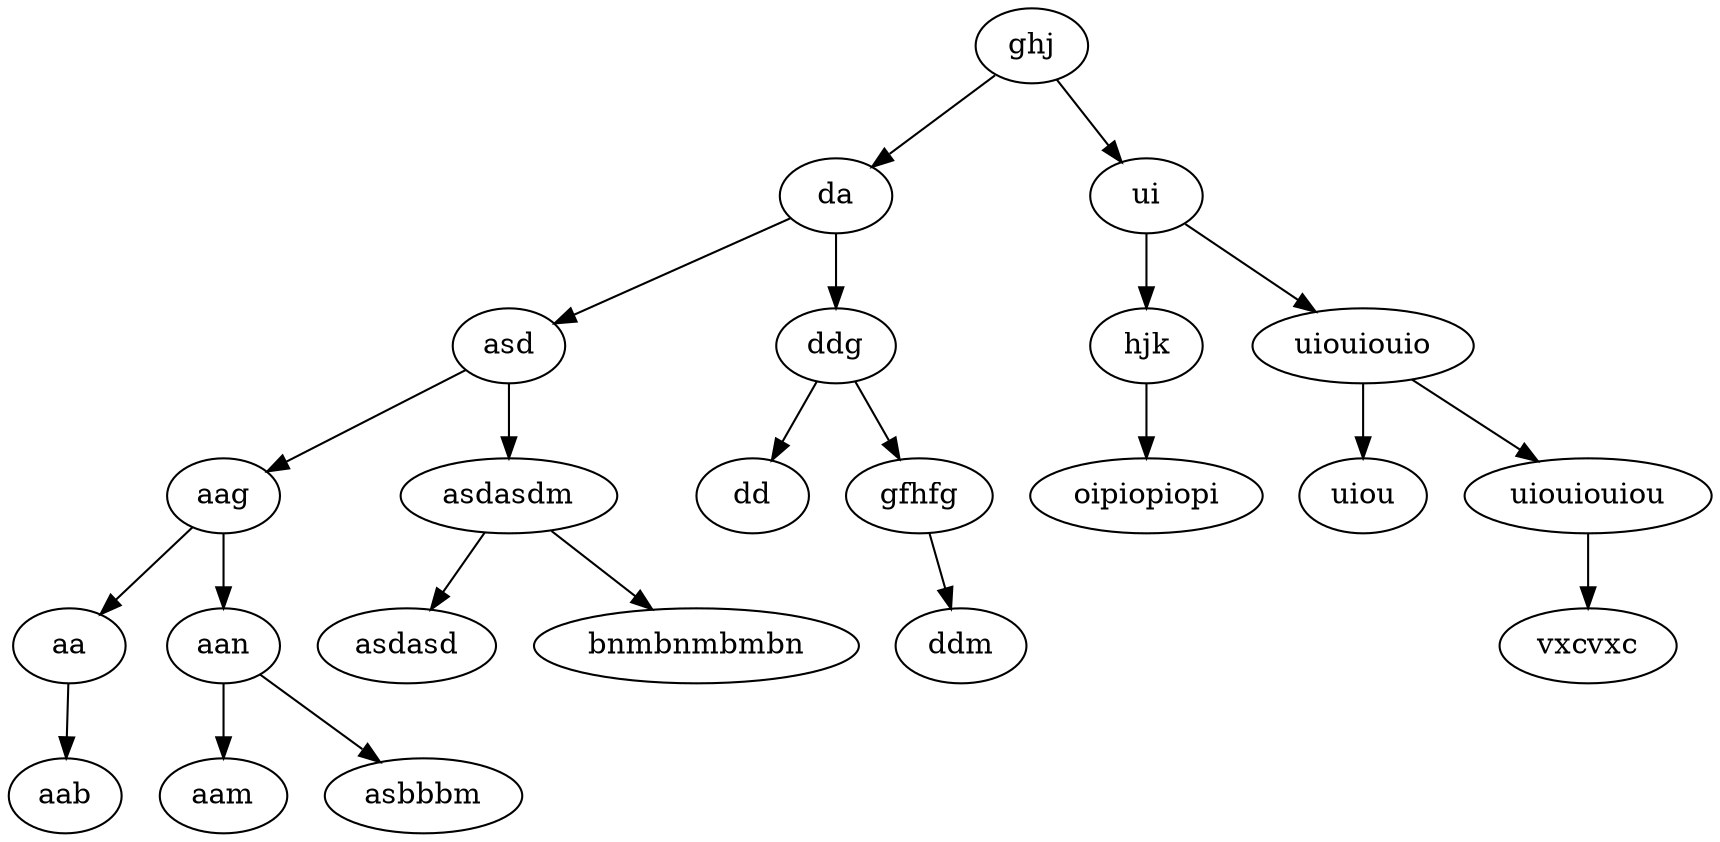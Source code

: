 digraph tree {
ghj;
ghj -> da;
ghj -> ui;
ui;
ui -> hjk;
ui -> uiouiouio;
uiouiouio;
uiouiouio -> uiou;
uiouiouio -> uiouiouiou;
uiouiouiou;
uiouiouiou -> vxcvxc;
vxcvxc;
uiou;
hjk;
hjk -> oipiopiopi;
oipiopiopi;
da;
da -> asd;
da -> ddg;
ddg;
ddg -> dd;
ddg -> gfhfg;
gfhfg;
gfhfg -> ddm;
ddm;
dd;
asd;
asd -> aag;
asd -> asdasdm;
asdasdm;
asdasdm -> asdasd;
asdasdm -> bnmbnmbmbn;
bnmbnmbmbn;
asdasd;
aag;
aag -> aa;
aag -> aan;
aan;
aan -> aam;
aan -> asbbbm;
asbbbm;
aam;
aa;
aa -> aab;
aab;
}
